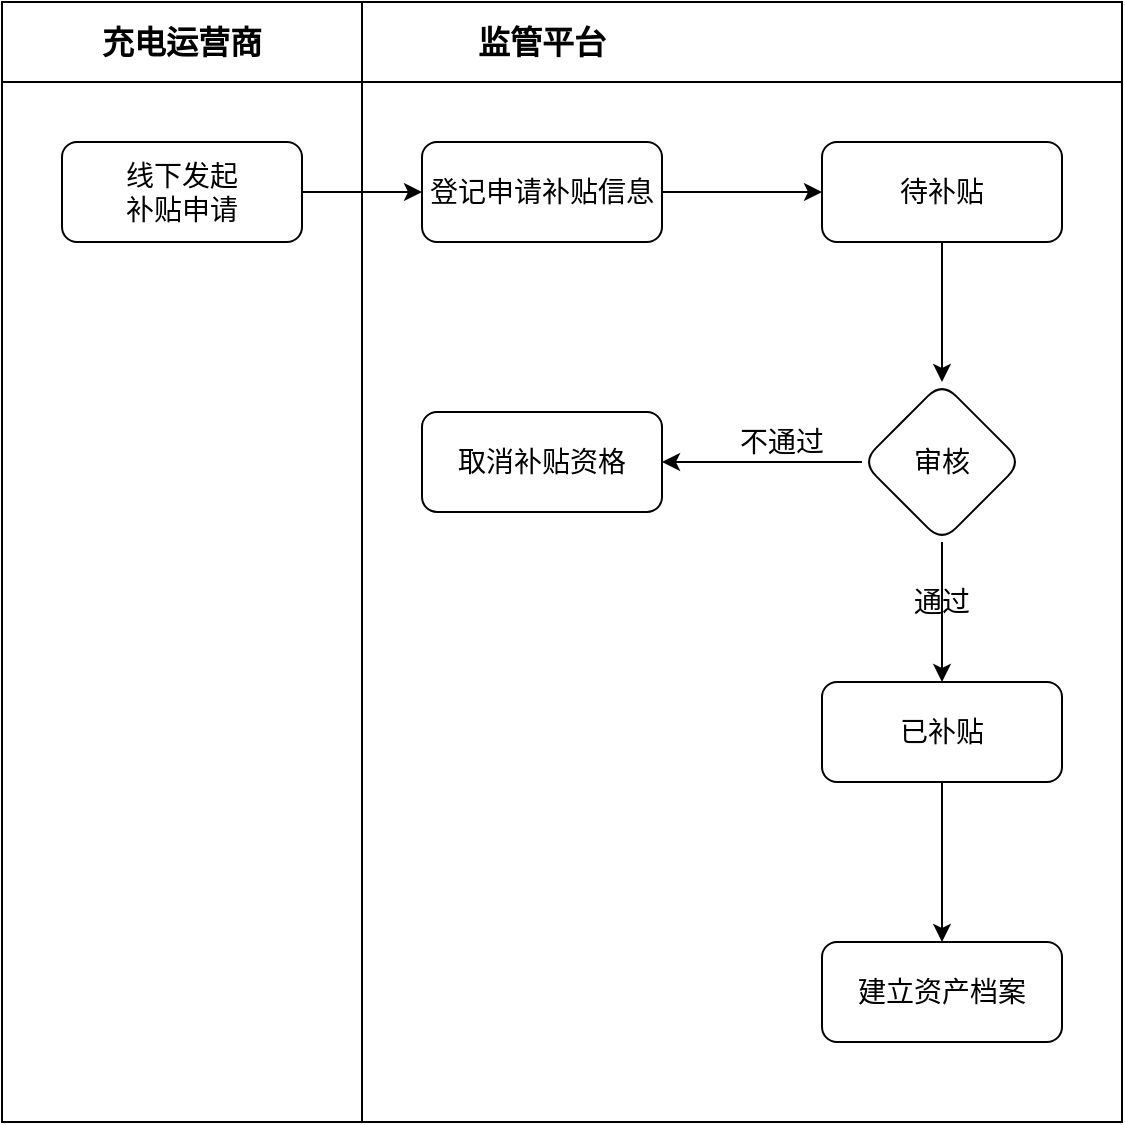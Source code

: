 <mxfile version="21.5.0" type="github">
  <diagram id="C5RBs43oDa-KdzZeNtuy" name="Page-1">
    <mxGraphModel dx="1434" dy="764" grid="1" gridSize="10" guides="1" tooltips="1" connect="1" arrows="1" fold="1" page="1" pageScale="1" pageWidth="827" pageHeight="1169" math="0" shadow="0">
      <root>
        <mxCell id="WIyWlLk6GJQsqaUBKTNV-0" />
        <mxCell id="WIyWlLk6GJQsqaUBKTNV-1" parent="WIyWlLk6GJQsqaUBKTNV-0" />
        <mxCell id="Fk84bM9Be0scv3hmc3IK-1" value="" style="shape=internalStorage;whiteSpace=wrap;html=1;backgroundOutline=1;dx=0;dy=40;" vertex="1" parent="WIyWlLk6GJQsqaUBKTNV-1">
          <mxGeometry x="70" y="60" width="180" height="560" as="geometry" />
        </mxCell>
        <mxCell id="Fk84bM9Be0scv3hmc3IK-9" value="" style="shape=internalStorage;whiteSpace=wrap;html=1;backgroundOutline=1;dx=0;dy=40;" vertex="1" parent="WIyWlLk6GJQsqaUBKTNV-1">
          <mxGeometry x="250" y="60" width="380" height="560" as="geometry" />
        </mxCell>
        <mxCell id="Fk84bM9Be0scv3hmc3IK-2" value="充电运营商" style="text;html=1;strokeColor=none;fillColor=none;align=center;verticalAlign=middle;whiteSpace=wrap;rounded=0;fontSize=16;fontStyle=1" vertex="1" parent="WIyWlLk6GJQsqaUBKTNV-1">
          <mxGeometry x="70" y="60" width="180" height="40" as="geometry" />
        </mxCell>
        <mxCell id="Fk84bM9Be0scv3hmc3IK-25" style="edgeStyle=orthogonalEdgeStyle;rounded=0;orthogonalLoop=1;jettySize=auto;html=1;" edge="1" parent="WIyWlLk6GJQsqaUBKTNV-1" source="Fk84bM9Be0scv3hmc3IK-3" target="Fk84bM9Be0scv3hmc3IK-24">
          <mxGeometry relative="1" as="geometry" />
        </mxCell>
        <mxCell id="Fk84bM9Be0scv3hmc3IK-3" value="线下发起&lt;br&gt;补贴申请" style="rounded=1;whiteSpace=wrap;html=1;fontSize=14;glass=0;strokeWidth=1;shadow=0;" vertex="1" parent="WIyWlLk6GJQsqaUBKTNV-1">
          <mxGeometry x="100" y="130" width="120" height="50" as="geometry" />
        </mxCell>
        <mxCell id="Fk84bM9Be0scv3hmc3IK-12" value="" style="edgeStyle=orthogonalEdgeStyle;rounded=0;orthogonalLoop=1;jettySize=auto;html=1;" edge="1" parent="WIyWlLk6GJQsqaUBKTNV-1" source="Fk84bM9Be0scv3hmc3IK-7" target="Fk84bM9Be0scv3hmc3IK-11">
          <mxGeometry relative="1" as="geometry" />
        </mxCell>
        <mxCell id="Fk84bM9Be0scv3hmc3IK-29" value="" style="edgeStyle=orthogonalEdgeStyle;rounded=0;orthogonalLoop=1;jettySize=auto;html=1;" edge="1" parent="WIyWlLk6GJQsqaUBKTNV-1" source="Fk84bM9Be0scv3hmc3IK-7" target="Fk84bM9Be0scv3hmc3IK-28">
          <mxGeometry relative="1" as="geometry" />
        </mxCell>
        <mxCell id="Fk84bM9Be0scv3hmc3IK-7" value="审核" style="rhombus;whiteSpace=wrap;html=1;rounded=1;glass=0;strokeWidth=1;shadow=0;fontSize=14;" vertex="1" parent="WIyWlLk6GJQsqaUBKTNV-1">
          <mxGeometry x="500" y="250" width="80" height="80" as="geometry" />
        </mxCell>
        <mxCell id="Fk84bM9Be0scv3hmc3IK-10" value="监管平台" style="text;html=1;strokeColor=none;fillColor=none;align=center;verticalAlign=middle;whiteSpace=wrap;rounded=0;fontSize=16;fontStyle=1" vertex="1" parent="WIyWlLk6GJQsqaUBKTNV-1">
          <mxGeometry x="250" y="60" width="180" height="40" as="geometry" />
        </mxCell>
        <mxCell id="Fk84bM9Be0scv3hmc3IK-35" value="" style="edgeStyle=orthogonalEdgeStyle;rounded=0;orthogonalLoop=1;jettySize=auto;html=1;" edge="1" parent="WIyWlLk6GJQsqaUBKTNV-1" source="Fk84bM9Be0scv3hmc3IK-11" target="Fk84bM9Be0scv3hmc3IK-34">
          <mxGeometry relative="1" as="geometry" />
        </mxCell>
        <mxCell id="Fk84bM9Be0scv3hmc3IK-11" value="已补贴" style="whiteSpace=wrap;html=1;fontSize=14;rounded=1;glass=0;strokeWidth=1;shadow=0;" vertex="1" parent="WIyWlLk6GJQsqaUBKTNV-1">
          <mxGeometry x="480" y="400" width="120" height="50" as="geometry" />
        </mxCell>
        <mxCell id="Fk84bM9Be0scv3hmc3IK-23" value="通过" style="text;html=1;strokeColor=none;fillColor=none;align=center;verticalAlign=middle;whiteSpace=wrap;rounded=0;fontSize=14;" vertex="1" parent="WIyWlLk6GJQsqaUBKTNV-1">
          <mxGeometry x="510" y="345" width="60" height="30" as="geometry" />
        </mxCell>
        <mxCell id="Fk84bM9Be0scv3hmc3IK-32" value="" style="edgeStyle=orthogonalEdgeStyle;rounded=0;orthogonalLoop=1;jettySize=auto;html=1;" edge="1" parent="WIyWlLk6GJQsqaUBKTNV-1" source="Fk84bM9Be0scv3hmc3IK-24" target="Fk84bM9Be0scv3hmc3IK-31">
          <mxGeometry relative="1" as="geometry" />
        </mxCell>
        <mxCell id="Fk84bM9Be0scv3hmc3IK-24" value="登记申请补贴信息" style="rounded=1;whiteSpace=wrap;html=1;fontSize=14;glass=0;strokeWidth=1;shadow=0;" vertex="1" parent="WIyWlLk6GJQsqaUBKTNV-1">
          <mxGeometry x="280" y="130" width="120" height="50" as="geometry" />
        </mxCell>
        <mxCell id="Fk84bM9Be0scv3hmc3IK-28" value="取消补贴资格" style="whiteSpace=wrap;html=1;fontSize=14;rounded=1;glass=0;strokeWidth=1;shadow=0;" vertex="1" parent="WIyWlLk6GJQsqaUBKTNV-1">
          <mxGeometry x="280" y="265" width="120" height="50" as="geometry" />
        </mxCell>
        <mxCell id="Fk84bM9Be0scv3hmc3IK-30" value="不通过" style="text;html=1;strokeColor=none;fillColor=none;align=center;verticalAlign=middle;whiteSpace=wrap;rounded=0;fontSize=14;" vertex="1" parent="WIyWlLk6GJQsqaUBKTNV-1">
          <mxGeometry x="430" y="265" width="60" height="30" as="geometry" />
        </mxCell>
        <mxCell id="Fk84bM9Be0scv3hmc3IK-33" style="edgeStyle=orthogonalEdgeStyle;rounded=0;orthogonalLoop=1;jettySize=auto;html=1;" edge="1" parent="WIyWlLk6GJQsqaUBKTNV-1" source="Fk84bM9Be0scv3hmc3IK-31" target="Fk84bM9Be0scv3hmc3IK-7">
          <mxGeometry relative="1" as="geometry" />
        </mxCell>
        <mxCell id="Fk84bM9Be0scv3hmc3IK-31" value="待补贴" style="rounded=1;whiteSpace=wrap;html=1;fontSize=14;glass=0;strokeWidth=1;shadow=0;" vertex="1" parent="WIyWlLk6GJQsqaUBKTNV-1">
          <mxGeometry x="480" y="130" width="120" height="50" as="geometry" />
        </mxCell>
        <mxCell id="Fk84bM9Be0scv3hmc3IK-34" value="建立资产档案" style="whiteSpace=wrap;html=1;fontSize=14;rounded=1;glass=0;strokeWidth=1;shadow=0;" vertex="1" parent="WIyWlLk6GJQsqaUBKTNV-1">
          <mxGeometry x="480" y="530" width="120" height="50" as="geometry" />
        </mxCell>
      </root>
    </mxGraphModel>
  </diagram>
</mxfile>
